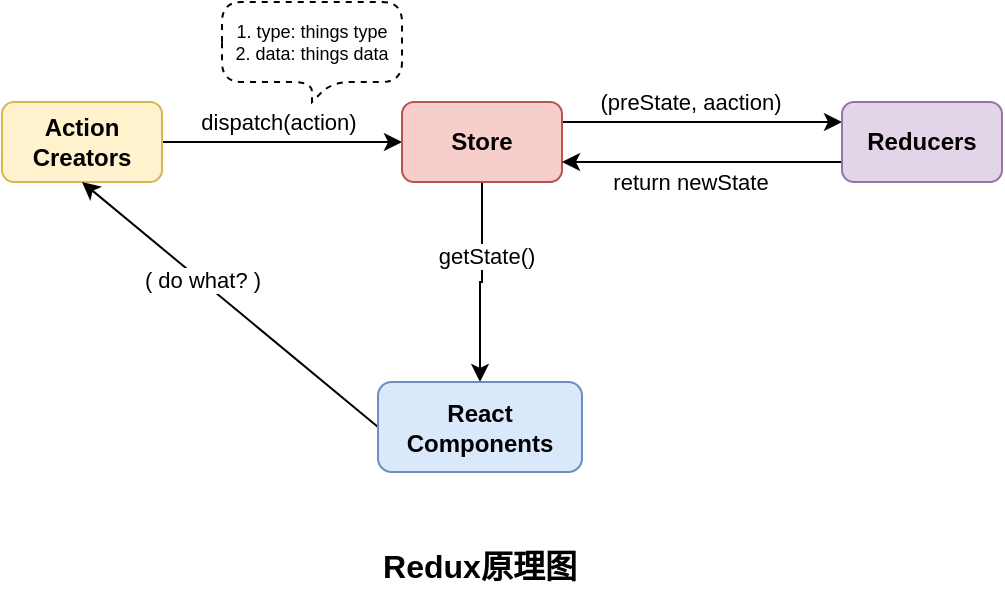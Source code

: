 <mxfile version="16.5.1" type="device" pages="5"><diagram id="2xGHX8ppIUxXNZzoJzov" name="1"><mxGraphModel dx="550" dy="769" grid="0" gridSize="10" guides="1" tooltips="1" connect="1" arrows="1" fold="1" page="0" pageScale="1" pageWidth="827" pageHeight="1169" math="0" shadow="0"><root><mxCell id="0"/><mxCell id="1" parent="0"/><mxCell id="JXNgfW6GPhCBuXacdwuF-6" style="edgeStyle=orthogonalEdgeStyle;rounded=0;orthogonalLoop=1;jettySize=auto;html=1;entryX=0;entryY=0.5;entryDx=0;entryDy=0;" edge="1" parent="1" source="JXNgfW6GPhCBuXacdwuF-2" target="JXNgfW6GPhCBuXacdwuF-3"><mxGeometry relative="1" as="geometry"/></mxCell><mxCell id="JXNgfW6GPhCBuXacdwuF-7" value="dispatch(action)" style="edgeLabel;html=1;align=center;verticalAlign=middle;resizable=0;points=[];" vertex="1" connectable="0" parent="JXNgfW6GPhCBuXacdwuF-6"><mxGeometry x="-0.044" relative="1" as="geometry"><mxPoint y="-10" as="offset"/></mxGeometry></mxCell><mxCell id="JXNgfW6GPhCBuXacdwuF-2" value="Action&lt;br style=&quot;font-size: 12px;&quot;&gt;Creators" style="rounded=1;whiteSpace=wrap;html=1;fillColor=#fff2cc;strokeColor=#d6b656;fontStyle=1;fontSize=12;" vertex="1" parent="1"><mxGeometry x="120" y="-100" width="80" height="40" as="geometry"/></mxCell><mxCell id="JXNgfW6GPhCBuXacdwuF-8" style="edgeStyle=orthogonalEdgeStyle;rounded=0;orthogonalLoop=1;jettySize=auto;html=1;exitX=1;exitY=0.25;exitDx=0;exitDy=0;entryX=0;entryY=0.25;entryDx=0;entryDy=0;" edge="1" parent="1" source="JXNgfW6GPhCBuXacdwuF-3" target="JXNgfW6GPhCBuXacdwuF-4"><mxGeometry relative="1" as="geometry"/></mxCell><mxCell id="JXNgfW6GPhCBuXacdwuF-10" value="(preState, aaction)" style="edgeLabel;html=1;align=center;verticalAlign=middle;resizable=0;points=[];" vertex="1" connectable="0" parent="JXNgfW6GPhCBuXacdwuF-8"><mxGeometry x="-0.083" relative="1" as="geometry"><mxPoint y="-10" as="offset"/></mxGeometry></mxCell><mxCell id="JXNgfW6GPhCBuXacdwuF-12" style="edgeStyle=orthogonalEdgeStyle;rounded=0;orthogonalLoop=1;jettySize=auto;html=1;exitX=0.5;exitY=1;exitDx=0;exitDy=0;entryX=0.5;entryY=0;entryDx=0;entryDy=0;" edge="1" parent="1" source="JXNgfW6GPhCBuXacdwuF-3" target="JXNgfW6GPhCBuXacdwuF-5"><mxGeometry relative="1" as="geometry"/></mxCell><mxCell id="JXNgfW6GPhCBuXacdwuF-13" value="getState()" style="edgeLabel;html=1;align=center;verticalAlign=middle;resizable=0;points=[];" vertex="1" connectable="0" parent="JXNgfW6GPhCBuXacdwuF-12"><mxGeometry x="-0.271" y="2" relative="1" as="geometry"><mxPoint as="offset"/></mxGeometry></mxCell><mxCell id="JXNgfW6GPhCBuXacdwuF-3" value="Store" style="rounded=1;whiteSpace=wrap;html=1;fillColor=#f8cecc;strokeColor=#b85450;fontStyle=1;fontSize=12;" vertex="1" parent="1"><mxGeometry x="320" y="-100" width="80" height="40" as="geometry"/></mxCell><mxCell id="JXNgfW6GPhCBuXacdwuF-9" style="edgeStyle=orthogonalEdgeStyle;rounded=0;orthogonalLoop=1;jettySize=auto;html=1;exitX=0;exitY=0.75;exitDx=0;exitDy=0;entryX=1;entryY=0.75;entryDx=0;entryDy=0;" edge="1" parent="1" source="JXNgfW6GPhCBuXacdwuF-4" target="JXNgfW6GPhCBuXacdwuF-3"><mxGeometry relative="1" as="geometry"/></mxCell><mxCell id="JXNgfW6GPhCBuXacdwuF-11" value="return newState" style="edgeLabel;html=1;align=center;verticalAlign=middle;resizable=0;points=[];" vertex="1" connectable="0" parent="JXNgfW6GPhCBuXacdwuF-9"><mxGeometry x="0.092" y="-2" relative="1" as="geometry"><mxPoint y="12" as="offset"/></mxGeometry></mxCell><mxCell id="JXNgfW6GPhCBuXacdwuF-4" value="Reducers" style="rounded=1;whiteSpace=wrap;html=1;fillColor=#e1d5e7;strokeColor=#9673a6;fontStyle=1;fontSize=12;" vertex="1" parent="1"><mxGeometry x="540" y="-100" width="80" height="40" as="geometry"/></mxCell><mxCell id="JXNgfW6GPhCBuXacdwuF-14" style="rounded=0;orthogonalLoop=1;jettySize=auto;html=1;exitX=0;exitY=0.5;exitDx=0;exitDy=0;entryX=0.5;entryY=1;entryDx=0;entryDy=0;" edge="1" parent="1" source="JXNgfW6GPhCBuXacdwuF-5" target="JXNgfW6GPhCBuXacdwuF-2"><mxGeometry relative="1" as="geometry"/></mxCell><mxCell id="JXNgfW6GPhCBuXacdwuF-15" value="( do what? )" style="edgeLabel;html=1;align=center;verticalAlign=middle;resizable=0;points=[];" vertex="1" connectable="0" parent="JXNgfW6GPhCBuXacdwuF-14"><mxGeometry x="0.197" relative="1" as="geometry"><mxPoint as="offset"/></mxGeometry></mxCell><mxCell id="JXNgfW6GPhCBuXacdwuF-5" value="React&lt;br style=&quot;font-size: 12px;&quot;&gt;Components" style="rounded=1;whiteSpace=wrap;html=1;fillColor=#dae8fc;strokeColor=#6c8ebf;fontStyle=1;fontSize=12;" vertex="1" parent="1"><mxGeometry x="308" y="40" width="102" height="45" as="geometry"/></mxCell><mxCell id="JXNgfW6GPhCBuXacdwuF-18" value="1. type: things type&lt;br style=&quot;font-size: 9px;&quot;&gt;&lt;div style=&quot;text-align: left; font-size: 9px;&quot;&gt;&lt;span style=&quot;font-size: 9px;&quot;&gt;2. data: things data&lt;/span&gt;&lt;/div&gt;" style="shape=callout;whiteSpace=wrap;html=1;perimeter=calloutPerimeter;dashed=1;size=10;position=0.5;base=10;fontSize=9;rounded=1;" vertex="1" parent="1"><mxGeometry x="230" y="-150" width="90" height="50" as="geometry"/></mxCell><mxCell id="JXNgfW6GPhCBuXacdwuF-19" value="Redux原理图" style="rounded=1;whiteSpace=wrap;html=1;fontSize=16;fillColor=none;strokeColor=none;fontStyle=1" vertex="1" parent="1"><mxGeometry x="299" y="117" width="120" height="29" as="geometry"/></mxCell></root></mxGraphModel></diagram><diagram id="-OPawYMqs8yj28Xxnhwd" name="内存"><mxGraphModel dx="772" dy="523" grid="0" gridSize="10" guides="1" tooltips="1" connect="1" arrows="1" fold="1" page="1" pageScale="1" pageWidth="827" pageHeight="1169" math="0" shadow="0"><root><mxCell id="YnzBA5rxmTNZqdGn-AP5-0"/><mxCell id="YnzBA5rxmTNZqdGn-AP5-1" parent="YnzBA5rxmTNZqdGn-AP5-0"/><mxCell id="YnzBA5rxmTNZqdGn-AP5-8" value="num" style="rounded=0;whiteSpace=wrap;html=1;" vertex="1" parent="YnzBA5rxmTNZqdGn-AP5-1"><mxGeometry x="260" y="230" width="50" height="30" as="geometry"/></mxCell><mxCell id="YnzBA5rxmTNZqdGn-AP5-9" value="1" style="rounded=0;whiteSpace=wrap;html=1;" vertex="1" parent="YnzBA5rxmTNZqdGn-AP5-1"><mxGeometry x="310" y="230" width="50" height="30" as="geometry"/></mxCell><mxCell id="YnzBA5rxmTNZqdGn-AP5-10" value="null_val" style="rounded=0;whiteSpace=wrap;html=1;" vertex="1" parent="YnzBA5rxmTNZqdGn-AP5-1"><mxGeometry x="260" y="260" width="50" height="30" as="geometry"/></mxCell><mxCell id="YnzBA5rxmTNZqdGn-AP5-11" value="null" style="rounded=0;whiteSpace=wrap;html=1;" vertex="1" parent="YnzBA5rxmTNZqdGn-AP5-1"><mxGeometry x="310" y="260" width="50" height="30" as="geometry"/></mxCell><mxCell id="YnzBA5rxmTNZqdGn-AP5-12" value="obj" style="rounded=0;whiteSpace=wrap;html=1;" vertex="1" parent="YnzBA5rxmTNZqdGn-AP5-1"><mxGeometry x="260" y="290" width="50" height="30" as="geometry"/></mxCell><mxCell id="YnzBA5rxmTNZqdGn-AP5-24" style="rounded=0;orthogonalLoop=1;jettySize=auto;html=1;exitX=1;exitY=0.5;exitDx=0;exitDy=0;entryX=0;entryY=0.5;entryDx=0;entryDy=0;fontSize=16;dashed=1;" edge="1" parent="YnzBA5rxmTNZqdGn-AP5-1" source="YnzBA5rxmTNZqdGn-AP5-13" target="YnzBA5rxmTNZqdGn-AP5-23"><mxGeometry relative="1" as="geometry"/></mxCell><mxCell id="YnzBA5rxmTNZqdGn-AP5-13" value="地址" style="rounded=0;whiteSpace=wrap;html=1;" vertex="1" parent="YnzBA5rxmTNZqdGn-AP5-1"><mxGeometry x="310" y="290" width="50" height="30" as="geometry"/></mxCell><mxCell id="YnzBA5rxmTNZqdGn-AP5-18" value="const num = 1&lt;br style=&quot;font-size: 13px;&quot;&gt;const null_val = null&lt;br style=&quot;font-size: 13px;&quot;&gt;const obj = {}" style="rounded=0;whiteSpace=wrap;html=1;align=left;strokeColor=none;fillColor=none;fontSize=13;" vertex="1" parent="YnzBA5rxmTNZqdGn-AP5-1"><mxGeometry x="320" y="120" width="120" height="60" as="geometry"/></mxCell><mxCell id="YnzBA5rxmTNZqdGn-AP5-20" value="栈内存" style="rounded=0;whiteSpace=wrap;html=1;fillColor=none;align=center;fontStyle=1;fontSize=16;" vertex="1" parent="YnzBA5rxmTNZqdGn-AP5-1"><mxGeometry x="260" y="200" width="100" height="30" as="geometry"/></mxCell><mxCell id="YnzBA5rxmTNZqdGn-AP5-21" value="堆内存" style="rounded=0;whiteSpace=wrap;html=1;fillColor=none;align=center;fontStyle=1;fontSize=16;" vertex="1" parent="YnzBA5rxmTNZqdGn-AP5-1"><mxGeometry x="400" y="200" width="100" height="30" as="geometry"/></mxCell><mxCell id="YnzBA5rxmTNZqdGn-AP5-22" value="" style="rounded=0;whiteSpace=wrap;html=1;fillColor=none;fontSize=16;align=center;" vertex="1" parent="YnzBA5rxmTNZqdGn-AP5-1"><mxGeometry x="400" y="230" width="100" height="90" as="geometry"/></mxCell><mxCell id="YnzBA5rxmTNZqdGn-AP5-23" value="{...}" style="rounded=0;whiteSpace=wrap;html=1;fillColor=none;fontSize=16;align=center;" vertex="1" parent="YnzBA5rxmTNZqdGn-AP5-1"><mxGeometry x="420" y="260" width="50" height="30" as="geometry"/></mxCell><mxCell id="YnzBA5rxmTNZqdGn-AP5-27" value="" style="rounded=0;whiteSpace=wrap;html=1;fontSize=13;align=center;fillColor=none;" vertex="1" parent="YnzBA5rxmTNZqdGn-AP5-1"><mxGeometry x="79" y="480" width="161" height="184" as="geometry"/></mxCell><mxCell id="YnzBA5rxmTNZqdGn-AP5-28" value="" style="rounded=0;whiteSpace=wrap;html=1;fontSize=13;align=center;fillColor=none;" vertex="1" parent="YnzBA5rxmTNZqdGn-AP5-1"><mxGeometry x="279" y="480" width="241" height="183" as="geometry"/></mxCell><mxCell id="YnzBA5rxmTNZqdGn-AP5-29" value="浅拷贝" style="rounded=1;whiteSpace=wrap;html=1;fillColor=#d5e8d4;fontSize=13;align=center;strokeColor=#82b366;" vertex="1" parent="YnzBA5rxmTNZqdGn-AP5-1"><mxGeometry x="230" y="440" width="70" height="30" as="geometry"/></mxCell><mxCell id="YnzBA5rxmTNZqdGn-AP5-30" value="栈内存" style="rounded=1;whiteSpace=wrap;html=1;fillColor=#f8cecc;fontSize=13;align=center;strokeColor=#b85450;" vertex="1" parent="YnzBA5rxmTNZqdGn-AP5-1"><mxGeometry x="124.5" y="490" width="70" height="30" as="geometry"/></mxCell><mxCell id="YnzBA5rxmTNZqdGn-AP5-31" value="堆内存" style="rounded=1;whiteSpace=wrap;html=1;fillColor=#f8cecc;fontSize=13;align=center;strokeColor=#b85450;" vertex="1" parent="YnzBA5rxmTNZqdGn-AP5-1"><mxGeometry x="364.5" y="490" width="70" height="30" as="geometry"/></mxCell><mxCell id="YnzBA5rxmTNZqdGn-AP5-32" value="obj1" style="rounded=0;whiteSpace=wrap;html=1;fillColor=none;fontSize=13;align=center;" vertex="1" parent="YnzBA5rxmTNZqdGn-AP5-1"><mxGeometry x="100" y="567" width="60" height="35" as="geometry"/></mxCell><mxCell id="YnzBA5rxmTNZqdGn-AP5-34" value="obj2" style="rounded=0;whiteSpace=wrap;html=1;fillColor=none;fontSize=13;align=center;" vertex="1" parent="YnzBA5rxmTNZqdGn-AP5-1"><mxGeometry x="100" y="602" width="60" height="35" as="geometry"/></mxCell><mxCell id="YnzBA5rxmTNZqdGn-AP5-38" style="edgeStyle=none;rounded=0;orthogonalLoop=1;jettySize=auto;html=1;exitX=1;exitY=0.5;exitDx=0;exitDy=0;entryX=0;entryY=0.5;entryDx=0;entryDy=0;dashed=1;fontSize=13;" edge="1" parent="YnzBA5rxmTNZqdGn-AP5-1" source="YnzBA5rxmTNZqdGn-AP5-35" target="YnzBA5rxmTNZqdGn-AP5-37"><mxGeometry relative="1" as="geometry"/></mxCell><mxCell id="YnzBA5rxmTNZqdGn-AP5-35" value="地址" style="rounded=0;whiteSpace=wrap;html=1;fillColor=none;fontSize=13;align=center;" vertex="1" parent="YnzBA5rxmTNZqdGn-AP5-1"><mxGeometry x="160" y="567" width="60" height="35" as="geometry"/></mxCell><mxCell id="YnzBA5rxmTNZqdGn-AP5-39" style="edgeStyle=none;rounded=0;orthogonalLoop=1;jettySize=auto;html=1;exitX=1;exitY=0.5;exitDx=0;exitDy=0;entryX=0;entryY=0.5;entryDx=0;entryDy=0;dashed=1;fontSize=13;" edge="1" parent="YnzBA5rxmTNZqdGn-AP5-1" source="YnzBA5rxmTNZqdGn-AP5-36" target="YnzBA5rxmTNZqdGn-AP5-37"><mxGeometry relative="1" as="geometry"/></mxCell><mxCell id="YnzBA5rxmTNZqdGn-AP5-36" value="地址" style="rounded=0;whiteSpace=wrap;html=1;fillColor=none;fontSize=13;align=center;" vertex="1" parent="YnzBA5rxmTNZqdGn-AP5-1"><mxGeometry x="160" y="602" width="60" height="35" as="geometry"/></mxCell><mxCell id="YnzBA5rxmTNZqdGn-AP5-37" value="{&lt;br&gt;&lt;div style=&quot;&quot;&gt;&lt;span&gt;&amp;nbsp; &amp;nbsp; 'key':'val'&lt;/span&gt;&lt;/div&gt;}" style="rounded=0;whiteSpace=wrap;html=1;fillColor=none;fontSize=16;align=left;" vertex="1" parent="YnzBA5rxmTNZqdGn-AP5-1"><mxGeometry x="344.5" y="557" width="90" height="80" as="geometry"/></mxCell><mxCell id="YnzBA5rxmTNZqdGn-AP5-40" value="" style="rounded=0;whiteSpace=wrap;html=1;fontSize=13;align=center;fillColor=none;" vertex="1" parent="YnzBA5rxmTNZqdGn-AP5-1"><mxGeometry x="79" y="730" width="161" height="184" as="geometry"/></mxCell><mxCell id="YnzBA5rxmTNZqdGn-AP5-41" value="" style="rounded=0;whiteSpace=wrap;html=1;fontSize=13;align=center;fillColor=none;" vertex="1" parent="YnzBA5rxmTNZqdGn-AP5-1"><mxGeometry x="279" y="730" width="241" height="183" as="geometry"/></mxCell><mxCell id="YnzBA5rxmTNZqdGn-AP5-42" value="深拷贝" style="rounded=1;whiteSpace=wrap;html=1;fillColor=#d5e8d4;fontSize=13;align=center;strokeColor=#82b366;" vertex="1" parent="YnzBA5rxmTNZqdGn-AP5-1"><mxGeometry x="230" y="690" width="70" height="30" as="geometry"/></mxCell><mxCell id="YnzBA5rxmTNZqdGn-AP5-43" value="栈内存" style="rounded=1;whiteSpace=wrap;html=1;fillColor=#f8cecc;fontSize=13;align=center;strokeColor=#b85450;" vertex="1" parent="YnzBA5rxmTNZqdGn-AP5-1"><mxGeometry x="124.5" y="740" width="70" height="30" as="geometry"/></mxCell><mxCell id="YnzBA5rxmTNZqdGn-AP5-44" value="堆内存" style="rounded=1;whiteSpace=wrap;html=1;fillColor=#f8cecc;fontSize=13;align=center;strokeColor=#b85450;" vertex="1" parent="YnzBA5rxmTNZqdGn-AP5-1"><mxGeometry x="364.5" y="740" width="70" height="30" as="geometry"/></mxCell><mxCell id="YnzBA5rxmTNZqdGn-AP5-45" value="obj1" style="rounded=0;whiteSpace=wrap;html=1;fillColor=none;fontSize=13;align=center;" vertex="1" parent="YnzBA5rxmTNZqdGn-AP5-1"><mxGeometry x="100" y="817" width="60" height="35" as="geometry"/></mxCell><mxCell id="YnzBA5rxmTNZqdGn-AP5-46" value="obj2" style="rounded=0;whiteSpace=wrap;html=1;fillColor=none;fontSize=13;align=center;" vertex="1" parent="YnzBA5rxmTNZqdGn-AP5-1"><mxGeometry x="100" y="852" width="60" height="35" as="geometry"/></mxCell><mxCell id="YnzBA5rxmTNZqdGn-AP5-47" style="edgeStyle=none;rounded=0;orthogonalLoop=1;jettySize=auto;html=1;exitX=1;exitY=0.5;exitDx=0;exitDy=0;entryX=0;entryY=0.5;entryDx=0;entryDy=0;dashed=1;fontSize=13;" edge="1" parent="YnzBA5rxmTNZqdGn-AP5-1" source="YnzBA5rxmTNZqdGn-AP5-48" target="YnzBA5rxmTNZqdGn-AP5-51"><mxGeometry relative="1" as="geometry"/></mxCell><mxCell id="YnzBA5rxmTNZqdGn-AP5-48" value="地址" style="rounded=0;whiteSpace=wrap;html=1;fillColor=none;fontSize=13;align=center;" vertex="1" parent="YnzBA5rxmTNZqdGn-AP5-1"><mxGeometry x="160" y="817" width="60" height="35" as="geometry"/></mxCell><mxCell id="YnzBA5rxmTNZqdGn-AP5-49" style="edgeStyle=none;rounded=0;orthogonalLoop=1;jettySize=auto;html=1;exitX=1;exitY=0.5;exitDx=0;exitDy=0;entryX=0;entryY=0.75;entryDx=0;entryDy=0;dashed=1;fontSize=13;" edge="1" parent="YnzBA5rxmTNZqdGn-AP5-1" source="YnzBA5rxmTNZqdGn-AP5-50" target="YnzBA5rxmTNZqdGn-AP5-52"><mxGeometry relative="1" as="geometry"/></mxCell><mxCell id="YnzBA5rxmTNZqdGn-AP5-50" value="地址" style="rounded=0;whiteSpace=wrap;html=1;fillColor=none;fontSize=13;align=center;" vertex="1" parent="YnzBA5rxmTNZqdGn-AP5-1"><mxGeometry x="160" y="852" width="60" height="35" as="geometry"/></mxCell><mxCell id="YnzBA5rxmTNZqdGn-AP5-51" value="{&lt;br&gt;&lt;div style=&quot;&quot;&gt;&lt;span&gt;&amp;nbsp; &amp;nbsp; 'key':'val'&lt;/span&gt;&lt;/div&gt;}" style="rounded=0;whiteSpace=wrap;html=1;fillColor=none;fontSize=16;align=left;" vertex="1" parent="YnzBA5rxmTNZqdGn-AP5-1"><mxGeometry x="310" y="782" width="90" height="80" as="geometry"/></mxCell><mxCell id="YnzBA5rxmTNZqdGn-AP5-52" value="{&lt;br&gt;&lt;div style=&quot;&quot;&gt;&lt;span&gt;&amp;nbsp; &amp;nbsp; 'key':'val'&lt;/span&gt;&lt;/div&gt;}" style="rounded=0;whiteSpace=wrap;html=1;fillColor=none;fontSize=16;align=left;" vertex="1" parent="YnzBA5rxmTNZqdGn-AP5-1"><mxGeometry x="410" y="830" width="90" height="80" as="geometry"/></mxCell></root></mxGraphModel></diagram><diagram id="mfCJehJJIAJ6BHTkyJ6E" name="作用域"><mxGraphModel dx="772" dy="523" grid="0" gridSize="10" guides="1" tooltips="1" connect="1" arrows="1" fold="1" page="1" pageScale="1" pageWidth="827" pageHeight="1169" math="0" shadow="0"><root><mxCell id="dLtvs2A6-KRdChwSTfQ0-0"/><mxCell id="dLtvs2A6-KRdChwSTfQ0-1" parent="dLtvs2A6-KRdChwSTfQ0-0"/><mxCell id="QLUmc2tiypQnUrdhqZ11-0" value="" style="rounded=0;whiteSpace=wrap;html=1;fontSize=13;align=left;strokeColor=#82b366;fillColor=none;" vertex="1" parent="dLtvs2A6-KRdChwSTfQ0-1"><mxGeometry x="80" y="100" width="300" height="340" as="geometry"/></mxCell><mxCell id="QLUmc2tiypQnUrdhqZ11-1" value="0级作用域" style="rounded=1;whiteSpace=wrap;html=1;fontSize=13;align=center;fillColor=#d5e8d4;strokeColor=#82b366;" vertex="1" parent="dLtvs2A6-KRdChwSTfQ0-1"><mxGeometry x="92.5" y="110" width="80" height="30" as="geometry"/></mxCell><mxCell id="QLUmc2tiypQnUrdhqZ11-2" value="" style="rounded=0;whiteSpace=wrap;html=1;fontSize=13;align=left;strokeColor=#b85450;fillColor=none;" vertex="1" parent="dLtvs2A6-KRdChwSTfQ0-1"><mxGeometry x="120" y="190" width="220" height="240" as="geometry"/></mxCell><mxCell id="QLUmc2tiypQnUrdhqZ11-12" style="edgeStyle=orthogonalEdgeStyle;curved=1;rounded=0;orthogonalLoop=1;jettySize=auto;html=1;exitX=1;exitY=0.5;exitDx=0;exitDy=0;entryX=0.5;entryY=1;entryDx=0;entryDy=0;dashed=1;fontSize=13;" edge="1" parent="dLtvs2A6-KRdChwSTfQ0-1" source="QLUmc2tiypQnUrdhqZ11-3" target="QLUmc2tiypQnUrdhqZ11-6"><mxGeometry relative="1" as="geometry"/></mxCell><mxCell id="QLUmc2tiypQnUrdhqZ11-3" value="fn1( )" style="rounded=1;whiteSpace=wrap;html=1;fontSize=13;align=center;strokeColor=#b85450;fillColor=#f8cecc;" vertex="1" parent="dLtvs2A6-KRdChwSTfQ0-1"><mxGeometry x="130" y="200" width="80" height="30" as="geometry"/></mxCell><mxCell id="QLUmc2tiypQnUrdhqZ11-4" value="" style="rounded=0;whiteSpace=wrap;html=1;fontSize=13;align=left;strokeColor=#d6b656;fillColor=#fff2cc;" vertex="1" parent="dLtvs2A6-KRdChwSTfQ0-1"><mxGeometry x="150" y="290" width="180" height="130" as="geometry"/></mxCell><mxCell id="QLUmc2tiypQnUrdhqZ11-5" value="fn2( )" style="rounded=1;whiteSpace=wrap;html=1;fontSize=13;align=center;strokeColor=#d6b656;fillColor=#fff2cc;" vertex="1" parent="dLtvs2A6-KRdChwSTfQ0-1"><mxGeometry x="160" y="300" width="80" height="30" as="geometry"/></mxCell><mxCell id="QLUmc2tiypQnUrdhqZ11-6" value="const num1 = 10" style="text;html=1;strokeColor=none;fillColor=none;align=center;verticalAlign=middle;whiteSpace=wrap;rounded=0;fontSize=13;" vertex="1" parent="dLtvs2A6-KRdChwSTfQ0-1"><mxGeometry x="177.5" y="115" width="130" height="20" as="geometry"/></mxCell><mxCell id="QLUmc2tiypQnUrdhqZ11-7" value="const num1 = 20" style="text;html=1;strokeColor=none;fillColor=none;align=center;verticalAlign=middle;whiteSpace=wrap;rounded=0;fontSize=13;" vertex="1" parent="dLtvs2A6-KRdChwSTfQ0-1"><mxGeometry x="135" y="250" width="130" height="20" as="geometry"/></mxCell><mxCell id="QLUmc2tiypQnUrdhqZ11-8" value="const num2 = 30" style="text;html=1;strokeColor=none;fillColor=none;align=left;verticalAlign=middle;whiteSpace=wrap;rounded=0;fontSize=13;" vertex="1" parent="dLtvs2A6-KRdChwSTfQ0-1"><mxGeometry x="160" y="340" width="130" height="30" as="geometry"/></mxCell><mxCell id="QLUmc2tiypQnUrdhqZ11-11" style="edgeStyle=orthogonalEdgeStyle;rounded=0;orthogonalLoop=1;jettySize=auto;html=1;entryX=1;entryY=0.5;entryDx=0;entryDy=0;dashed=1;fontSize=13;curved=1;" edge="1" parent="dLtvs2A6-KRdChwSTfQ0-1" source="QLUmc2tiypQnUrdhqZ11-10" target="QLUmc2tiypQnUrdhqZ11-3"><mxGeometry relative="1" as="geometry"><Array as="points"><mxPoint x="310" y="390"/><mxPoint x="310" y="215"/></Array></mxGeometry></mxCell><mxCell id="QLUmc2tiypQnUrdhqZ11-10" value="&lt;span style=&quot;text-align: left&quot;&gt;console.log(num1)&lt;/span&gt;" style="text;html=1;strokeColor=none;fillColor=none;align=center;verticalAlign=middle;whiteSpace=wrap;rounded=0;fontSize=13;" vertex="1" parent="dLtvs2A6-KRdChwSTfQ0-1"><mxGeometry x="150" y="370" width="130" height="40" as="geometry"/></mxCell></root></mxGraphModel></diagram><diagram id="NpXL6WckJCO0aCLBh3MX" name="异步编程"><mxGraphModel dx="772" dy="523" grid="0" gridSize="10" guides="1" tooltips="1" connect="1" arrows="1" fold="1" page="1" pageScale="1" pageWidth="827" pageHeight="1169" math="0" shadow="0"><root><mxCell id="gH6GYcRvQBrgP5aLJe9Q-0"/><mxCell id="gH6GYcRvQBrgP5aLJe9Q-1" parent="gH6GYcRvQBrgP5aLJe9Q-0"/><mxCell id="gH6GYcRvQBrgP5aLJe9Q-9" style="edgeStyle=orthogonalEdgeStyle;rounded=0;orthogonalLoop=1;jettySize=auto;html=1;entryX=0;entryY=0.5;entryDx=0;entryDy=0;fontSize=16;fillColor=#d5e8d4;strokeColor=#82b366;" edge="1" parent="gH6GYcRvQBrgP5aLJe9Q-1" target="gH6GYcRvQBrgP5aLJe9Q-7"><mxGeometry relative="1" as="geometry"><mxPoint x="250" y="220" as="sourcePoint"/><Array as="points"><mxPoint x="250" y="220"/><mxPoint x="250" y="170"/></Array></mxGeometry></mxCell><mxCell id="gH6GYcRvQBrgP5aLJe9Q-10" style="edgeStyle=orthogonalEdgeStyle;rounded=0;orthogonalLoop=1;jettySize=auto;html=1;entryX=0;entryY=0.5;entryDx=0;entryDy=0;fontSize=16;fillColor=#f8cecc;strokeColor=#b85450;" edge="1" parent="gH6GYcRvQBrgP5aLJe9Q-1" target="gH6GYcRvQBrgP5aLJe9Q-8"><mxGeometry relative="1" as="geometry"><mxPoint x="250" y="220" as="sourcePoint"/><Array as="points"><mxPoint x="250" y="220"/><mxPoint x="250" y="270"/></Array></mxGeometry></mxCell><mxCell id="gH6GYcRvQBrgP5aLJe9Q-16" style="edgeStyle=orthogonalEdgeStyle;rounded=0;orthogonalLoop=1;jettySize=auto;html=1;exitX=1;exitY=0.5;exitDx=0;exitDy=0;fontSize=16;endArrow=none;endFill=0;fillColor=#dae8fc;strokeColor=#6c8ebf;" edge="1" parent="gH6GYcRvQBrgP5aLJe9Q-1" source="gH6GYcRvQBrgP5aLJe9Q-6"><mxGeometry relative="1" as="geometry"><mxPoint x="250" y="220" as="targetPoint"/></mxGeometry></mxCell><mxCell id="gH6GYcRvQBrgP5aLJe9Q-6" value="Promise" style="rounded=1;whiteSpace=wrap;html=1;strokeColor=#6c8ebf;fillColor=#dae8fc;fontSize=16;align=center;" vertex="1" parent="gH6GYcRvQBrgP5aLJe9Q-1"><mxGeometry x="50" y="190" width="120" height="60" as="geometry"/></mxCell><mxCell id="gH6GYcRvQBrgP5aLJe9Q-14" style="edgeStyle=orthogonalEdgeStyle;rounded=0;orthogonalLoop=1;jettySize=auto;html=1;exitX=1;exitY=0.5;exitDx=0;exitDy=0;entryX=0;entryY=0.5;entryDx=0;entryDy=0;fontSize=16;fillColor=#d5e8d4;strokeColor=#82b366;" edge="1" parent="gH6GYcRvQBrgP5aLJe9Q-1" source="gH6GYcRvQBrgP5aLJe9Q-7" target="gH6GYcRvQBrgP5aLJe9Q-12"><mxGeometry relative="1" as="geometry"/></mxCell><mxCell id="gH6GYcRvQBrgP5aLJe9Q-7" value="Fulfilled" style="rounded=1;whiteSpace=wrap;html=1;strokeColor=#82b366;fillColor=#d5e8d4;fontSize=16;align=center;" vertex="1" parent="gH6GYcRvQBrgP5aLJe9Q-1"><mxGeometry x="280" y="140" width="120" height="60" as="geometry"/></mxCell><mxCell id="gH6GYcRvQBrgP5aLJe9Q-15" style="edgeStyle=orthogonalEdgeStyle;rounded=0;orthogonalLoop=1;jettySize=auto;html=1;exitX=1;exitY=0.5;exitDx=0;exitDy=0;entryX=0;entryY=0.5;entryDx=0;entryDy=0;fontSize=16;fillColor=#f8cecc;strokeColor=#b85450;" edge="1" parent="gH6GYcRvQBrgP5aLJe9Q-1" source="gH6GYcRvQBrgP5aLJe9Q-8" target="gH6GYcRvQBrgP5aLJe9Q-13"><mxGeometry relative="1" as="geometry"/></mxCell><mxCell id="gH6GYcRvQBrgP5aLJe9Q-8" value="Rejected" style="rounded=1;whiteSpace=wrap;html=1;strokeColor=#b85450;fillColor=#f8cecc;fontSize=16;align=center;" vertex="1" parent="gH6GYcRvQBrgP5aLJe9Q-1"><mxGeometry x="280" y="240" width="120" height="60" as="geometry"/></mxCell><mxCell id="gH6GYcRvQBrgP5aLJe9Q-11" value="Pending" style="text;html=1;strokeColor=none;fillColor=none;align=center;verticalAlign=middle;whiteSpace=wrap;rounded=0;fontSize=16;" vertex="1" parent="gH6GYcRvQBrgP5aLJe9Q-1"><mxGeometry x="190" y="200" width="40" height="20" as="geometry"/></mxCell><mxCell id="gH6GYcRvQBrgP5aLJe9Q-12" value="Fulfilled" style="rounded=1;whiteSpace=wrap;html=1;strokeColor=#82b366;fillColor=#d5e8d4;fontSize=16;align=center;" vertex="1" parent="gH6GYcRvQBrgP5aLJe9Q-1"><mxGeometry x="430" y="140" width="120" height="60" as="geometry"/></mxCell><mxCell id="gH6GYcRvQBrgP5aLJe9Q-13" value="Rejected" style="rounded=1;whiteSpace=wrap;html=1;strokeColor=#b85450;fillColor=#f8cecc;fontSize=16;align=center;" vertex="1" parent="gH6GYcRvQBrgP5aLJe9Q-1"><mxGeometry x="430" y="240" width="120" height="60" as="geometry"/></mxCell></root></mxGraphModel></diagram><diagram id="vUdd6LprtMdxyrfVjE-S" name="上下文"><mxGraphModel dx="368" dy="249" grid="0" gridSize="10" guides="1" tooltips="1" connect="1" arrows="1" fold="1" page="1" pageScale="1" pageWidth="827" pageHeight="1169" math="0" shadow="0"><root><mxCell id="10HvprKuULqRSLIhZaQO-0"/><mxCell id="10HvprKuULqRSLIhZaQO-1" parent="10HvprKuULqRSLIhZaQO-0"/><mxCell id="10HvprKuULqRSLIhZaQO-23" style="edgeStyle=orthogonalEdgeStyle;rounded=0;orthogonalLoop=1;jettySize=auto;html=1;exitX=0.5;exitY=1;exitDx=0;exitDy=0;strokeWidth=2;fontSize=12;fillColor=#dae8fc;strokeColor=#6c8ebf;" edge="1" parent="10HvprKuULqRSLIhZaQO-1" source="10HvprKuULqRSLIhZaQO-8"><mxGeometry relative="1" as="geometry"><mxPoint x="87.571" y="390" as="targetPoint"/></mxGeometry></mxCell><mxCell id="10HvprKuULqRSLIhZaQO-8" value="全局上下文" style="rounded=1;whiteSpace=wrap;html=1;shadow=0;glass=0;comic=0;sketch=0;strokeWidth=1;fontSize=12;fillColor=#dae8fc;strokeColor=#6c8ebf;" vertex="1" parent="10HvprKuULqRSLIhZaQO-1"><mxGeometry x="52.5" y="330" width="70" height="30" as="geometry"/></mxCell><mxCell id="10HvprKuULqRSLIhZaQO-3" value="执行上下文栈" style="text;html=1;strokeColor=none;fillColor=none;align=center;verticalAlign=middle;whiteSpace=wrap;rounded=0;fontSize=16;fontStyle=1;strokeWidth=2;" vertex="1" parent="10HvprKuULqRSLIhZaQO-1"><mxGeometry x="30" y="400" width="115" height="20" as="geometry"/></mxCell><mxCell id="10HvprKuULqRSLIhZaQO-4" value="" style="endArrow=none;html=1;fontSize=16;strokeWidth=2;" edge="1" parent="10HvprKuULqRSLIhZaQO-1"><mxGeometry width="50" height="50" relative="1" as="geometry"><mxPoint x="40" y="390" as="sourcePoint"/><mxPoint x="40" y="200" as="targetPoint"/></mxGeometry></mxCell><mxCell id="10HvprKuULqRSLIhZaQO-5" value="" style="endArrow=none;html=1;fontSize=16;strokeWidth=2;" edge="1" parent="10HvprKuULqRSLIhZaQO-1"><mxGeometry width="50" height="50" relative="1" as="geometry"><mxPoint x="130" y="390" as="sourcePoint"/><mxPoint x="130" y="200" as="targetPoint"/></mxGeometry></mxCell><mxCell id="10HvprKuULqRSLIhZaQO-6" value="" style="endArrow=none;html=1;fontSize=16;strokeWidth=2;" edge="1" parent="10HvprKuULqRSLIhZaQO-1"><mxGeometry width="50" height="50" relative="1" as="geometry"><mxPoint x="40" y="390" as="sourcePoint"/><mxPoint x="130" y="390" as="targetPoint"/></mxGeometry></mxCell><mxCell id="10HvprKuULqRSLIhZaQO-15" value="全局上下文" style="rounded=1;whiteSpace=wrap;html=1;shadow=0;glass=0;comic=0;sketch=0;strokeWidth=1;fontSize=12;fillColor=#dae8fc;strokeColor=#6c8ebf;" vertex="1" parent="10HvprKuULqRSLIhZaQO-1"><mxGeometry x="170" y="350" width="70" height="30" as="geometry"/></mxCell><mxCell id="10HvprKuULqRSLIhZaQO-16" value="执行上下文栈" style="text;html=1;strokeColor=none;fillColor=none;align=center;verticalAlign=middle;whiteSpace=wrap;rounded=0;fontSize=16;fontStyle=1;strokeWidth=2;" vertex="1" parent="10HvprKuULqRSLIhZaQO-1"><mxGeometry x="140" y="400" width="115" height="20" as="geometry"/></mxCell><mxCell id="10HvprKuULqRSLIhZaQO-17" value="" style="endArrow=none;html=1;fontSize=16;strokeWidth=2;" edge="1" parent="10HvprKuULqRSLIhZaQO-1"><mxGeometry width="50" height="50" relative="1" as="geometry"><mxPoint x="160" y="390" as="sourcePoint"/><mxPoint x="160" y="200" as="targetPoint"/></mxGeometry></mxCell><mxCell id="10HvprKuULqRSLIhZaQO-18" value="" style="endArrow=none;html=1;fontSize=16;strokeWidth=2;" edge="1" parent="10HvprKuULqRSLIhZaQO-1"><mxGeometry width="50" height="50" relative="1" as="geometry"><mxPoint x="250" y="390" as="sourcePoint"/><mxPoint x="250" y="200" as="targetPoint"/></mxGeometry></mxCell><mxCell id="10HvprKuULqRSLIhZaQO-19" value="" style="endArrow=none;html=1;fontSize=16;strokeWidth=2;" edge="1" parent="10HvprKuULqRSLIhZaQO-1"><mxGeometry width="50" height="50" relative="1" as="geometry"><mxPoint x="160" y="390" as="sourcePoint"/><mxPoint x="250" y="390" as="targetPoint"/></mxGeometry></mxCell><mxCell id="10HvprKuULqRSLIhZaQO-24" style="edgeStyle=orthogonalEdgeStyle;rounded=0;orthogonalLoop=1;jettySize=auto;html=1;entryX=0.5;entryY=0;entryDx=0;entryDy=0;strokeWidth=2;fontSize=12;fillColor=#f8cecc;strokeColor=#b85450;" edge="1" parent="10HvprKuULqRSLIhZaQO-1" source="10HvprKuULqRSLIhZaQO-20" target="10HvprKuULqRSLIhZaQO-15"><mxGeometry relative="1" as="geometry"/></mxCell><mxCell id="10HvprKuULqRSLIhZaQO-20" value="fn1上下文" style="rounded=1;whiteSpace=wrap;html=1;shadow=0;glass=0;comic=0;sketch=0;strokeWidth=1;fontSize=12;fillColor=#f8cecc;strokeColor=#b85450;" vertex="1" parent="10HvprKuULqRSLIhZaQO-1"><mxGeometry x="170" y="280" width="70" height="30" as="geometry"/></mxCell><mxCell id="10HvprKuULqRSLIhZaQO-25" value="全局上下文" style="rounded=1;whiteSpace=wrap;html=1;shadow=0;glass=0;comic=0;sketch=0;strokeWidth=1;fontSize=12;fillColor=#dae8fc;strokeColor=#6c8ebf;" vertex="1" parent="10HvprKuULqRSLIhZaQO-1"><mxGeometry x="290" y="350" width="70" height="30" as="geometry"/></mxCell><mxCell id="10HvprKuULqRSLIhZaQO-26" value="执行上下文栈" style="text;html=1;strokeColor=none;fillColor=none;align=center;verticalAlign=middle;whiteSpace=wrap;rounded=0;fontSize=16;fontStyle=1;strokeWidth=2;" vertex="1" parent="10HvprKuULqRSLIhZaQO-1"><mxGeometry x="270" y="400" width="115" height="20" as="geometry"/></mxCell><mxCell id="10HvprKuULqRSLIhZaQO-27" value="" style="endArrow=none;html=1;fontSize=16;strokeWidth=2;" edge="1" parent="10HvprKuULqRSLIhZaQO-1"><mxGeometry width="50" height="50" relative="1" as="geometry"><mxPoint x="280" y="390" as="sourcePoint"/><mxPoint x="280" y="200" as="targetPoint"/></mxGeometry></mxCell><mxCell id="10HvprKuULqRSLIhZaQO-28" value="" style="endArrow=none;html=1;fontSize=16;strokeWidth=2;" edge="1" parent="10HvprKuULqRSLIhZaQO-1"><mxGeometry width="50" height="50" relative="1" as="geometry"><mxPoint x="370" y="390" as="sourcePoint"/><mxPoint x="370" y="200" as="targetPoint"/></mxGeometry></mxCell><mxCell id="10HvprKuULqRSLIhZaQO-29" value="" style="endArrow=none;html=1;fontSize=16;strokeWidth=2;" edge="1" parent="10HvprKuULqRSLIhZaQO-1"><mxGeometry width="50" height="50" relative="1" as="geometry"><mxPoint x="280" y="390" as="sourcePoint"/><mxPoint x="370" y="390" as="targetPoint"/></mxGeometry></mxCell><mxCell id="10HvprKuULqRSLIhZaQO-31" value="fn1上下文" style="rounded=1;whiteSpace=wrap;html=1;shadow=0;glass=0;comic=0;sketch=0;strokeWidth=1;fontSize=12;fillColor=#f8cecc;strokeColor=#b85450;" vertex="1" parent="10HvprKuULqRSLIhZaQO-1"><mxGeometry x="290" y="310" width="70" height="30" as="geometry"/></mxCell><mxCell id="10HvprKuULqRSLIhZaQO-35" style="edgeStyle=orthogonalEdgeStyle;rounded=0;orthogonalLoop=1;jettySize=auto;html=1;entryX=0.5;entryY=0;entryDx=0;entryDy=0;strokeWidth=2;fontSize=12;fillColor=#d5e8d4;strokeColor=#82b366;" edge="1" parent="10HvprKuULqRSLIhZaQO-1" source="10HvprKuULqRSLIhZaQO-32" target="10HvprKuULqRSLIhZaQO-31"><mxGeometry relative="1" as="geometry"/></mxCell><mxCell id="10HvprKuULqRSLIhZaQO-32" value="fn2上下文" style="rounded=1;whiteSpace=wrap;html=1;shadow=0;glass=0;comic=0;sketch=0;strokeWidth=1;fontSize=12;fillColor=#d5e8d4;strokeColor=#82b366;" vertex="1" parent="10HvprKuULqRSLIhZaQO-1"><mxGeometry x="290" y="250" width="70" height="30" as="geometry"/></mxCell><mxCell id="10HvprKuULqRSLIhZaQO-36" value="全局上下文" style="rounded=1;whiteSpace=wrap;html=1;shadow=0;glass=0;comic=0;sketch=0;strokeWidth=1;fontSize=12;fillColor=#dae8fc;strokeColor=#6c8ebf;" vertex="1" parent="10HvprKuULqRSLIhZaQO-1"><mxGeometry x="410" y="350" width="70" height="30" as="geometry"/></mxCell><mxCell id="10HvprKuULqRSLIhZaQO-37" value="执行上下文栈" style="text;html=1;strokeColor=none;fillColor=none;align=center;verticalAlign=middle;whiteSpace=wrap;rounded=0;fontSize=16;fontStyle=1;strokeWidth=2;" vertex="1" parent="10HvprKuULqRSLIhZaQO-1"><mxGeometry x="390" y="400" width="115" height="20" as="geometry"/></mxCell><mxCell id="10HvprKuULqRSLIhZaQO-38" value="" style="endArrow=none;html=1;fontSize=16;strokeWidth=2;" edge="1" parent="10HvprKuULqRSLIhZaQO-1"><mxGeometry width="50" height="50" relative="1" as="geometry"><mxPoint x="400" y="390" as="sourcePoint"/><mxPoint x="400" y="200" as="targetPoint"/></mxGeometry></mxCell><mxCell id="10HvprKuULqRSLIhZaQO-39" value="" style="endArrow=none;html=1;fontSize=16;strokeWidth=2;" edge="1" parent="10HvprKuULqRSLIhZaQO-1"><mxGeometry width="50" height="50" relative="1" as="geometry"><mxPoint x="490" y="390" as="sourcePoint"/><mxPoint x="490" y="200" as="targetPoint"/></mxGeometry></mxCell><mxCell id="10HvprKuULqRSLIhZaQO-40" value="" style="endArrow=none;html=1;fontSize=16;strokeWidth=2;" edge="1" parent="10HvprKuULqRSLIhZaQO-1"><mxGeometry width="50" height="50" relative="1" as="geometry"><mxPoint x="400" y="390" as="sourcePoint"/><mxPoint x="490" y="390" as="targetPoint"/></mxGeometry></mxCell><mxCell id="10HvprKuULqRSLIhZaQO-41" value="fn1上下文" style="rounded=1;whiteSpace=wrap;html=1;shadow=0;glass=0;comic=0;sketch=0;strokeWidth=1;fontSize=12;fillColor=#f8cecc;strokeColor=#b85450;" vertex="1" parent="10HvprKuULqRSLIhZaQO-1"><mxGeometry x="410" y="310" width="70" height="30" as="geometry"/></mxCell><mxCell id="10HvprKuULqRSLIhZaQO-44" value="" style="edgeStyle=orthogonalEdgeStyle;rounded=0;orthogonalLoop=1;jettySize=auto;html=1;strokeWidth=2;fontSize=12;fillColor=#d5e8d4;strokeColor=#82b366;" edge="1" parent="10HvprKuULqRSLIhZaQO-1" source="10HvprKuULqRSLIhZaQO-43"><mxGeometry relative="1" as="geometry"><mxPoint x="445" y="230" as="targetPoint"/></mxGeometry></mxCell><mxCell id="10HvprKuULqRSLIhZaQO-43" value="fn2上下文" style="rounded=1;whiteSpace=wrap;html=1;shadow=0;glass=0;comic=0;sketch=0;strokeWidth=1;fontSize=12;fillColor=#d5e8d4;strokeColor=#82b366;" vertex="1" parent="10HvprKuULqRSLIhZaQO-1"><mxGeometry x="410" y="270" width="70" height="30" as="geometry"/></mxCell><mxCell id="10HvprKuULqRSLIhZaQO-45" value="全局上下文" style="rounded=1;whiteSpace=wrap;html=1;shadow=0;glass=0;comic=0;sketch=0;strokeWidth=1;fontSize=12;fillColor=#dae8fc;strokeColor=#6c8ebf;" vertex="1" parent="10HvprKuULqRSLIhZaQO-1"><mxGeometry x="530" y="350" width="70" height="30" as="geometry"/></mxCell><mxCell id="10HvprKuULqRSLIhZaQO-46" value="执行上下文栈" style="text;html=1;strokeColor=none;fillColor=none;align=center;verticalAlign=middle;whiteSpace=wrap;rounded=0;fontSize=16;fontStyle=1;strokeWidth=2;" vertex="1" parent="10HvprKuULqRSLIhZaQO-1"><mxGeometry x="510" y="400" width="115" height="20" as="geometry"/></mxCell><mxCell id="10HvprKuULqRSLIhZaQO-47" value="" style="endArrow=none;html=1;fontSize=16;strokeWidth=2;" edge="1" parent="10HvprKuULqRSLIhZaQO-1"><mxGeometry width="50" height="50" relative="1" as="geometry"><mxPoint x="520.0" y="390" as="sourcePoint"/><mxPoint x="520.0" y="200" as="targetPoint"/></mxGeometry></mxCell><mxCell id="10HvprKuULqRSLIhZaQO-48" value="" style="endArrow=none;html=1;fontSize=16;strokeWidth=2;" edge="1" parent="10HvprKuULqRSLIhZaQO-1"><mxGeometry width="50" height="50" relative="1" as="geometry"><mxPoint x="610.0" y="390" as="sourcePoint"/><mxPoint x="610.0" y="200" as="targetPoint"/></mxGeometry></mxCell><mxCell id="10HvprKuULqRSLIhZaQO-49" value="" style="endArrow=none;html=1;fontSize=16;strokeWidth=2;" edge="1" parent="10HvprKuULqRSLIhZaQO-1"><mxGeometry width="50" height="50" relative="1" as="geometry"><mxPoint x="520.0" y="390" as="sourcePoint"/><mxPoint x="610.0" y="390" as="targetPoint"/></mxGeometry></mxCell><mxCell id="10HvprKuULqRSLIhZaQO-53" style="edgeStyle=orthogonalEdgeStyle;rounded=0;orthogonalLoop=1;jettySize=auto;html=1;exitX=0.5;exitY=0;exitDx=0;exitDy=0;strokeWidth=2;fontSize=12;fillColor=#f8cecc;strokeColor=#b85450;" edge="1" parent="10HvprKuULqRSLIhZaQO-1" source="10HvprKuULqRSLIhZaQO-50"><mxGeometry relative="1" as="geometry"><mxPoint x="565.241" y="270" as="targetPoint"/></mxGeometry></mxCell><mxCell id="10HvprKuULqRSLIhZaQO-50" value="fn1上下文" style="rounded=1;whiteSpace=wrap;html=1;shadow=0;glass=0;comic=0;sketch=0;strokeWidth=1;fontSize=12;fillColor=#f8cecc;strokeColor=#b85450;" vertex="1" parent="10HvprKuULqRSLIhZaQO-1"><mxGeometry x="530" y="310" width="70" height="30" as="geometry"/></mxCell><mxCell id="10HvprKuULqRSLIhZaQO-61" style="edgeStyle=orthogonalEdgeStyle;rounded=0;orthogonalLoop=1;jettySize=auto;html=1;exitX=0.5;exitY=0;exitDx=0;exitDy=0;strokeWidth=2;fontSize=12;fillColor=#dae8fc;strokeColor=#6c8ebf;" edge="1" parent="10HvprKuULqRSLIhZaQO-1" source="10HvprKuULqRSLIhZaQO-54"><mxGeometry relative="1" as="geometry"><mxPoint x="685.241" y="310" as="targetPoint"/></mxGeometry></mxCell><mxCell id="10HvprKuULqRSLIhZaQO-54" value="全局上下文" style="rounded=1;whiteSpace=wrap;html=1;shadow=0;glass=0;comic=0;sketch=0;strokeWidth=1;fontSize=12;fillColor=#dae8fc;strokeColor=#6c8ebf;" vertex="1" parent="10HvprKuULqRSLIhZaQO-1"><mxGeometry x="650" y="350" width="70" height="30" as="geometry"/></mxCell><mxCell id="10HvprKuULqRSLIhZaQO-55" value="执行上下文栈" style="text;html=1;strokeColor=none;fillColor=none;align=center;verticalAlign=middle;whiteSpace=wrap;rounded=0;fontSize=16;fontStyle=1;strokeWidth=2;" vertex="1" parent="10HvprKuULqRSLIhZaQO-1"><mxGeometry x="630" y="400" width="115" height="20" as="geometry"/></mxCell><mxCell id="10HvprKuULqRSLIhZaQO-56" value="" style="endArrow=none;html=1;fontSize=16;strokeWidth=2;" edge="1" parent="10HvprKuULqRSLIhZaQO-1"><mxGeometry width="50" height="50" relative="1" as="geometry"><mxPoint x="640" y="390" as="sourcePoint"/><mxPoint x="640" y="200" as="targetPoint"/></mxGeometry></mxCell><mxCell id="10HvprKuULqRSLIhZaQO-57" value="" style="endArrow=none;html=1;fontSize=16;strokeWidth=2;" edge="1" parent="10HvprKuULqRSLIhZaQO-1"><mxGeometry width="50" height="50" relative="1" as="geometry"><mxPoint x="730" y="390" as="sourcePoint"/><mxPoint x="730" y="200" as="targetPoint"/></mxGeometry></mxCell><mxCell id="10HvprKuULqRSLIhZaQO-58" value="" style="endArrow=none;html=1;fontSize=16;strokeWidth=2;" edge="1" parent="10HvprKuULqRSLIhZaQO-1"><mxGeometry width="50" height="50" relative="1" as="geometry"><mxPoint x="640" y="390" as="sourcePoint"/><mxPoint x="730" y="390" as="targetPoint"/></mxGeometry></mxCell><mxCell id="10HvprKuULqRSLIhZaQO-62" value="全局上下文" style="rounded=1;whiteSpace=wrap;html=1;shadow=0;glass=0;comic=0;sketch=0;strokeWidth=1;fontSize=12;fillColor=#dae8fc;strokeColor=#6c8ebf;" vertex="1" parent="10HvprKuULqRSLIhZaQO-1"><mxGeometry x="100" y="670" width="70" height="30" as="geometry"/></mxCell><mxCell id="10HvprKuULqRSLIhZaQO-64" value="" style="endArrow=none;html=1;fontSize=16;strokeWidth=1;strokeColor=#B3B3B3;" edge="1" parent="10HvprKuULqRSLIhZaQO-1"><mxGeometry width="50" height="50" relative="1" as="geometry"><mxPoint x="90" y="710" as="sourcePoint"/><mxPoint x="90" y="520" as="targetPoint"/></mxGeometry></mxCell><mxCell id="10HvprKuULqRSLIhZaQO-65" value="" style="endArrow=none;html=1;fontSize=16;strokeWidth=1;strokeColor=#B3B3B3;" edge="1" parent="10HvprKuULqRSLIhZaQO-1"><mxGeometry width="50" height="50" relative="1" as="geometry"><mxPoint x="180" y="710" as="sourcePoint"/><mxPoint x="180" y="520" as="targetPoint"/></mxGeometry></mxCell><mxCell id="10HvprKuULqRSLIhZaQO-66" value="" style="endArrow=none;html=1;fontSize=16;strokeWidth=1;strokeColor=#B3B3B3;" edge="1" parent="10HvprKuULqRSLIhZaQO-1"><mxGeometry width="50" height="50" relative="1" as="geometry"><mxPoint x="90" y="710" as="sourcePoint"/><mxPoint x="180" y="710" as="targetPoint"/></mxGeometry></mxCell><mxCell id="10HvprKuULqRSLIhZaQO-71" style="edgeStyle=orthogonalEdgeStyle;rounded=0;orthogonalLoop=1;jettySize=auto;html=1;exitX=0.5;exitY=1;exitDx=0;exitDy=0;entryX=0.5;entryY=0;entryDx=0;entryDy=0;strokeWidth=1;fontSize=12;fillColor=#f8cecc;strokeColor=#b85450;dashed=1;" edge="1" parent="10HvprKuULqRSLIhZaQO-1" source="10HvprKuULqRSLIhZaQO-67" target="10HvprKuULqRSLIhZaQO-62"><mxGeometry relative="1" as="geometry"/></mxCell><mxCell id="10HvprKuULqRSLIhZaQO-67" value="fn1上下文" style="rounded=1;whiteSpace=wrap;html=1;shadow=0;glass=0;comic=0;sketch=0;strokeWidth=1;fontSize=12;fillColor=#f8cecc;strokeColor=#b85450;" vertex="1" parent="10HvprKuULqRSLIhZaQO-1"><mxGeometry x="100" y="600" width="70" height="30" as="geometry"/></mxCell><mxCell id="10HvprKuULqRSLIhZaQO-70" style="edgeStyle=orthogonalEdgeStyle;rounded=0;orthogonalLoop=1;jettySize=auto;html=1;exitX=0.5;exitY=1;exitDx=0;exitDy=0;entryX=0.5;entryY=0;entryDx=0;entryDy=0;strokeWidth=1;fontSize=12;dashed=1;fillColor=#d5e8d4;strokeColor=#82b366;" edge="1" parent="10HvprKuULqRSLIhZaQO-1" source="10HvprKuULqRSLIhZaQO-69" target="10HvprKuULqRSLIhZaQO-67"><mxGeometry relative="1" as="geometry"/></mxCell><mxCell id="10HvprKuULqRSLIhZaQO-69" value="fn2上下文" style="rounded=1;whiteSpace=wrap;html=1;shadow=0;glass=0;comic=0;sketch=0;strokeWidth=1;fontSize=12;fillColor=#d5e8d4;strokeColor=#82b366;" vertex="1" parent="10HvprKuULqRSLIhZaQO-1"><mxGeometry x="100" y="520" width="70" height="30" as="geometry"/></mxCell><mxCell id="10HvprKuULqRSLIhZaQO-72" value="fn2 上下文找不到变量，去fn1上下文查找" style="text;html=1;strokeColor=none;fillColor=none;align=left;verticalAlign=middle;whiteSpace=wrap;rounded=0;shadow=0;glass=0;comic=0;sketch=0;fontSize=10;fontColor=#82B366;fontStyle=0" vertex="1" parent="10HvprKuULqRSLIhZaQO-1"><mxGeometry x="189" y="525" width="70" height="20" as="geometry"/></mxCell><mxCell id="10HvprKuULqRSLIhZaQO-74" value="fn1 上下文找不到变量，去全局上下文查找" style="text;html=1;strokeColor=none;fillColor=none;align=left;verticalAlign=middle;whiteSpace=wrap;rounded=0;shadow=0;glass=0;comic=0;sketch=0;fontSize=10;fontStyle=0;fontColor=#B85450;" vertex="1" parent="10HvprKuULqRSLIhZaQO-1"><mxGeometry x="189" y="605" width="70" height="20" as="geometry"/></mxCell></root></mxGraphModel></diagram></mxfile>